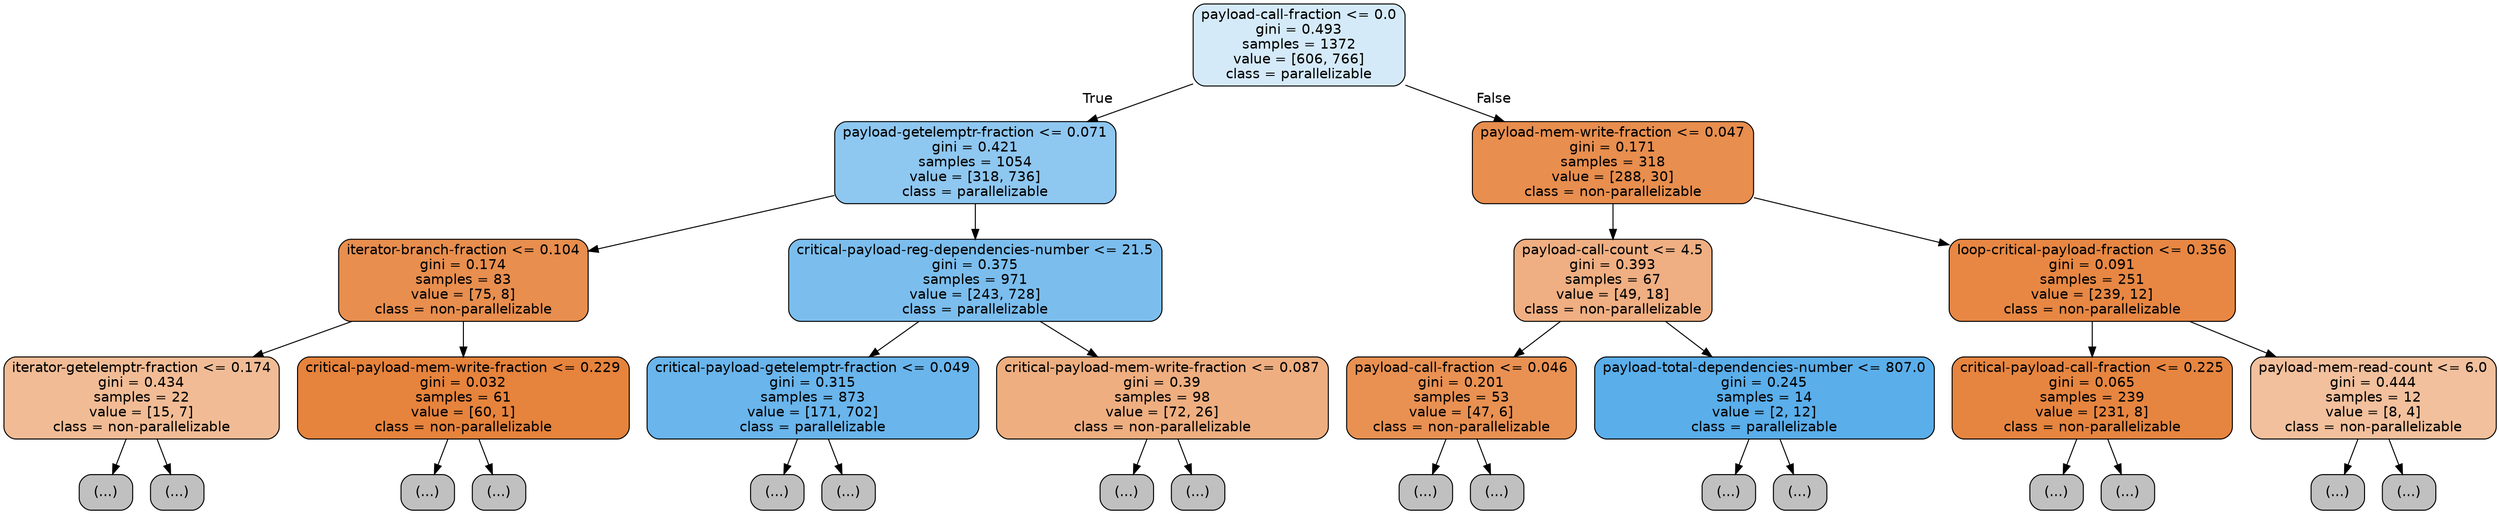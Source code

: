 digraph Tree {
node [shape=box, style="filled, rounded", color="black", fontname=helvetica] ;
edge [fontname=helvetica] ;
0 [label="payload-call-fraction <= 0.0\ngini = 0.493\nsamples = 1372\nvalue = [606, 766]\nclass = parallelizable", fillcolor="#399de535"] ;
1 [label="payload-getelemptr-fraction <= 0.071\ngini = 0.421\nsamples = 1054\nvalue = [318, 736]\nclass = parallelizable", fillcolor="#399de591"] ;
0 -> 1 [labeldistance=2.5, labelangle=45, headlabel="True"] ;
2 [label="iterator-branch-fraction <= 0.104\ngini = 0.174\nsamples = 83\nvalue = [75, 8]\nclass = non-parallelizable", fillcolor="#e58139e4"] ;
1 -> 2 ;
3 [label="iterator-getelemptr-fraction <= 0.174\ngini = 0.434\nsamples = 22\nvalue = [15, 7]\nclass = non-parallelizable", fillcolor="#e5813988"] ;
2 -> 3 ;
4 [label="(...)", fillcolor="#C0C0C0"] ;
3 -> 4 ;
7 [label="(...)", fillcolor="#C0C0C0"] ;
3 -> 7 ;
14 [label="critical-payload-mem-write-fraction <= 0.229\ngini = 0.032\nsamples = 61\nvalue = [60, 1]\nclass = non-parallelizable", fillcolor="#e58139fb"] ;
2 -> 14 ;
15 [label="(...)", fillcolor="#C0C0C0"] ;
14 -> 15 ;
16 [label="(...)", fillcolor="#C0C0C0"] ;
14 -> 16 ;
17 [label="critical-payload-reg-dependencies-number <= 21.5\ngini = 0.375\nsamples = 971\nvalue = [243, 728]\nclass = parallelizable", fillcolor="#399de5aa"] ;
1 -> 17 ;
18 [label="critical-payload-getelemptr-fraction <= 0.049\ngini = 0.315\nsamples = 873\nvalue = [171, 702]\nclass = parallelizable", fillcolor="#399de5c1"] ;
17 -> 18 ;
19 [label="(...)", fillcolor="#C0C0C0"] ;
18 -> 19 ;
202 [label="(...)", fillcolor="#C0C0C0"] ;
18 -> 202 ;
205 [label="critical-payload-mem-write-fraction <= 0.087\ngini = 0.39\nsamples = 98\nvalue = [72, 26]\nclass = non-parallelizable", fillcolor="#e58139a3"] ;
17 -> 205 ;
206 [label="(...)", fillcolor="#C0C0C0"] ;
205 -> 206 ;
213 [label="(...)", fillcolor="#C0C0C0"] ;
205 -> 213 ;
232 [label="payload-mem-write-fraction <= 0.047\ngini = 0.171\nsamples = 318\nvalue = [288, 30]\nclass = non-parallelizable", fillcolor="#e58139e4"] ;
0 -> 232 [labeldistance=2.5, labelangle=-45, headlabel="False"] ;
233 [label="payload-call-count <= 4.5\ngini = 0.393\nsamples = 67\nvalue = [49, 18]\nclass = non-parallelizable", fillcolor="#e58139a1"] ;
232 -> 233 ;
234 [label="payload-call-fraction <= 0.046\ngini = 0.201\nsamples = 53\nvalue = [47, 6]\nclass = non-parallelizable", fillcolor="#e58139de"] ;
233 -> 234 ;
235 [label="(...)", fillcolor="#C0C0C0"] ;
234 -> 235 ;
244 [label="(...)", fillcolor="#C0C0C0"] ;
234 -> 244 ;
245 [label="payload-total-dependencies-number <= 807.0\ngini = 0.245\nsamples = 14\nvalue = [2, 12]\nclass = parallelizable", fillcolor="#399de5d4"] ;
233 -> 245 ;
246 [label="(...)", fillcolor="#C0C0C0"] ;
245 -> 246 ;
247 [label="(...)", fillcolor="#C0C0C0"] ;
245 -> 247 ;
248 [label="loop-critical-payload-fraction <= 0.356\ngini = 0.091\nsamples = 251\nvalue = [239, 12]\nclass = non-parallelizable", fillcolor="#e58139f2"] ;
232 -> 248 ;
249 [label="critical-payload-call-fraction <= 0.225\ngini = 0.065\nsamples = 239\nvalue = [231, 8]\nclass = non-parallelizable", fillcolor="#e58139f6"] ;
248 -> 249 ;
250 [label="(...)", fillcolor="#C0C0C0"] ;
249 -> 250 ;
267 [label="(...)", fillcolor="#C0C0C0"] ;
249 -> 267 ;
268 [label="payload-mem-read-count <= 6.0\ngini = 0.444\nsamples = 12\nvalue = [8, 4]\nclass = non-parallelizable", fillcolor="#e581397f"] ;
248 -> 268 ;
269 [label="(...)", fillcolor="#C0C0C0"] ;
268 -> 269 ;
270 [label="(...)", fillcolor="#C0C0C0"] ;
268 -> 270 ;
}